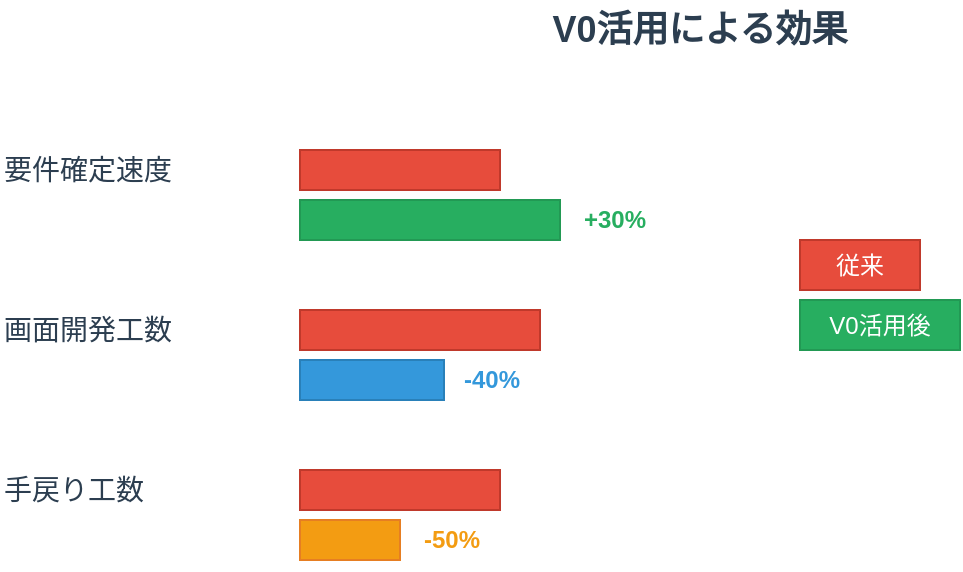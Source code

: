 <mxfile version="21.1.0" type="device">
  <diagram name="V0効果グラフ" id="v0-effectiveness">
    <mxGraphModel dx="1422" dy="794" grid="1" gridSize="10" guides="1" tooltips="1" connect="1" arrows="1" fold="1" page="1" pageScale="1" pageWidth="827" pageHeight="1169" math="0" shadow="0">
      <root>
        <mxCell id="0" />
        <mxCell id="1" parent="0" />
        
        <!-- タイトル -->
        <mxCell id="title" value="V0活用による効果" style="text;html=1;strokeColor=none;fillColor=none;align=center;verticalAlign=middle;whiteSpace=wrap;rounded=0;fontSize=18;fontStyle=1;fontColor=#2C3E50;" vertex="1" parent="1">
          <mxGeometry x="300" y="30" width="200" height="30" as="geometry" />
        </mxCell>
        
        <!-- 要件確定速度 -->
        <mxCell id="req-label" value="要件確定速度" style="text;html=1;strokeColor=none;fillColor=none;align=left;verticalAlign=middle;whiteSpace=wrap;rounded=0;fontSize=14;fontColor=#2C3E50;" vertex="1" parent="1">
          <mxGeometry x="50" y="100" width="120" height="30" as="geometry" />
        </mxCell>
        
        <mxCell id="req-bar-before" value="" style="rounded=0;whiteSpace=wrap;html=1;fillColor=#E74C3C;strokeColor=#C0392B;" vertex="1" parent="1">
          <mxGeometry x="200" y="105" width="100" height="20" as="geometry" />
        </mxCell>
        
        <mxCell id="req-bar-after" value="" style="rounded=0;whiteSpace=wrap;html=1;fillColor=#27AE60;strokeColor=#229954;" vertex="1" parent="1">
          <mxGeometry x="200" y="130" width="130" height="20" as="geometry" />
        </mxCell>
        
        <mxCell id="req-improvement" value="+30%" style="text;html=1;strokeColor=none;fillColor=none;align=left;verticalAlign=middle;whiteSpace=wrap;rounded=0;fontSize=12;fontStyle=1;fontColor=#27AE60;" vertex="1" parent="1">
          <mxGeometry x="340" y="125" width="40" height="30" as="geometry" />
        </mxCell>
        
        <!-- 画面開発工数 -->
        <mxCell id="dev-label" value="画面開発工数" style="text;html=1;strokeColor=none;fillColor=none;align=left;verticalAlign=middle;whiteSpace=wrap;rounded=0;fontSize=14;fontColor=#2C3E50;" vertex="1" parent="1">
          <mxGeometry x="50" y="180" width="120" height="30" as="geometry" />
        </mxCell>
        
        <mxCell id="dev-bar-before" value="" style="rounded=0;whiteSpace=wrap;html=1;fillColor=#E74C3C;strokeColor=#C0392B;" vertex="1" parent="1">
          <mxGeometry x="200" y="185" width="120" height="20" as="geometry" />
        </mxCell>
        
        <mxCell id="dev-bar-after" value="" style="rounded=0;whiteSpace=wrap;html=1;fillColor=#3498DB;strokeColor=#2980B9;" vertex="1" parent="1">
          <mxGeometry x="200" y="210" width="72" height="20" as="geometry" />
        </mxCell>
        
        <mxCell id="dev-improvement" value="-40%" style="text;html=1;strokeColor=none;fillColor=none;align=left;verticalAlign=middle;whiteSpace=wrap;rounded=0;fontSize=12;fontStyle=1;fontColor=#3498DB;" vertex="1" parent="1">
          <mxGeometry x="280" y="205" width="40" height="30" as="geometry" />
        </mxCell>
        
        <!-- 手戻り工数 -->
        <mxCell id="rework-label" value="手戻り工数" style="text;html=1;strokeColor=none;fillColor=none;align=left;verticalAlign=middle;whiteSpace=wrap;rounded=0;fontSize=14;fontColor=#2C3E50;" vertex="1" parent="1">
          <mxGeometry x="50" y="260" width="120" height="30" as="geometry" />
        </mxCell>
        
        <mxCell id="rework-bar-before" value="" style="rounded=0;whiteSpace=wrap;html=1;fillColor=#E74C3C;strokeColor=#C0392B;" vertex="1" parent="1">
          <mxGeometry x="200" y="265" width="100" height="20" as="geometry" />
        </mxCell>
        
        <mxCell id="rework-bar-after" value="" style="rounded=0;whiteSpace=wrap;html=1;fillColor=#F39C12;strokeColor=#E67E22;" vertex="1" parent="1">
          <mxGeometry x="200" y="290" width="50" height="20" as="geometry" />
        </mxCell>
        
        <mxCell id="rework-improvement" value="-50%" style="text;html=1;strokeColor=none;fillColor=none;align=left;verticalAlign=middle;whiteSpace=wrap;rounded=0;fontSize=12;fontStyle=1;fontColor=#F39C12;" vertex="1" parent="1">
          <mxGeometry x="260" y="285" width="40" height="30" as="geometry" />
        </mxCell>
        
        <!-- 凡例 -->
        <mxCell id="legend-before" value="従来" style="rounded=0;whiteSpace=wrap;html=1;fillColor=#E74C3C;strokeColor=#C0392B;fontSize=12;fontColor=white;" vertex="1" parent="1">
          <mxGeometry x="450" y="150" width="60" height="25" as="geometry" />
        </mxCell>
        
        <mxCell id="legend-after" value="V0活用後" style="rounded=0;whiteSpace=wrap;html=1;fillColor=#27AE60;strokeColor=#229954;fontSize=12;fontColor=white;" vertex="1" parent="1">
          <mxGeometry x="450" y="180" width="80" height="25" as="geometry" />
        </mxCell>
        
      </root>
    </mxGraphModel>
  </diagram>
</mxfile>
